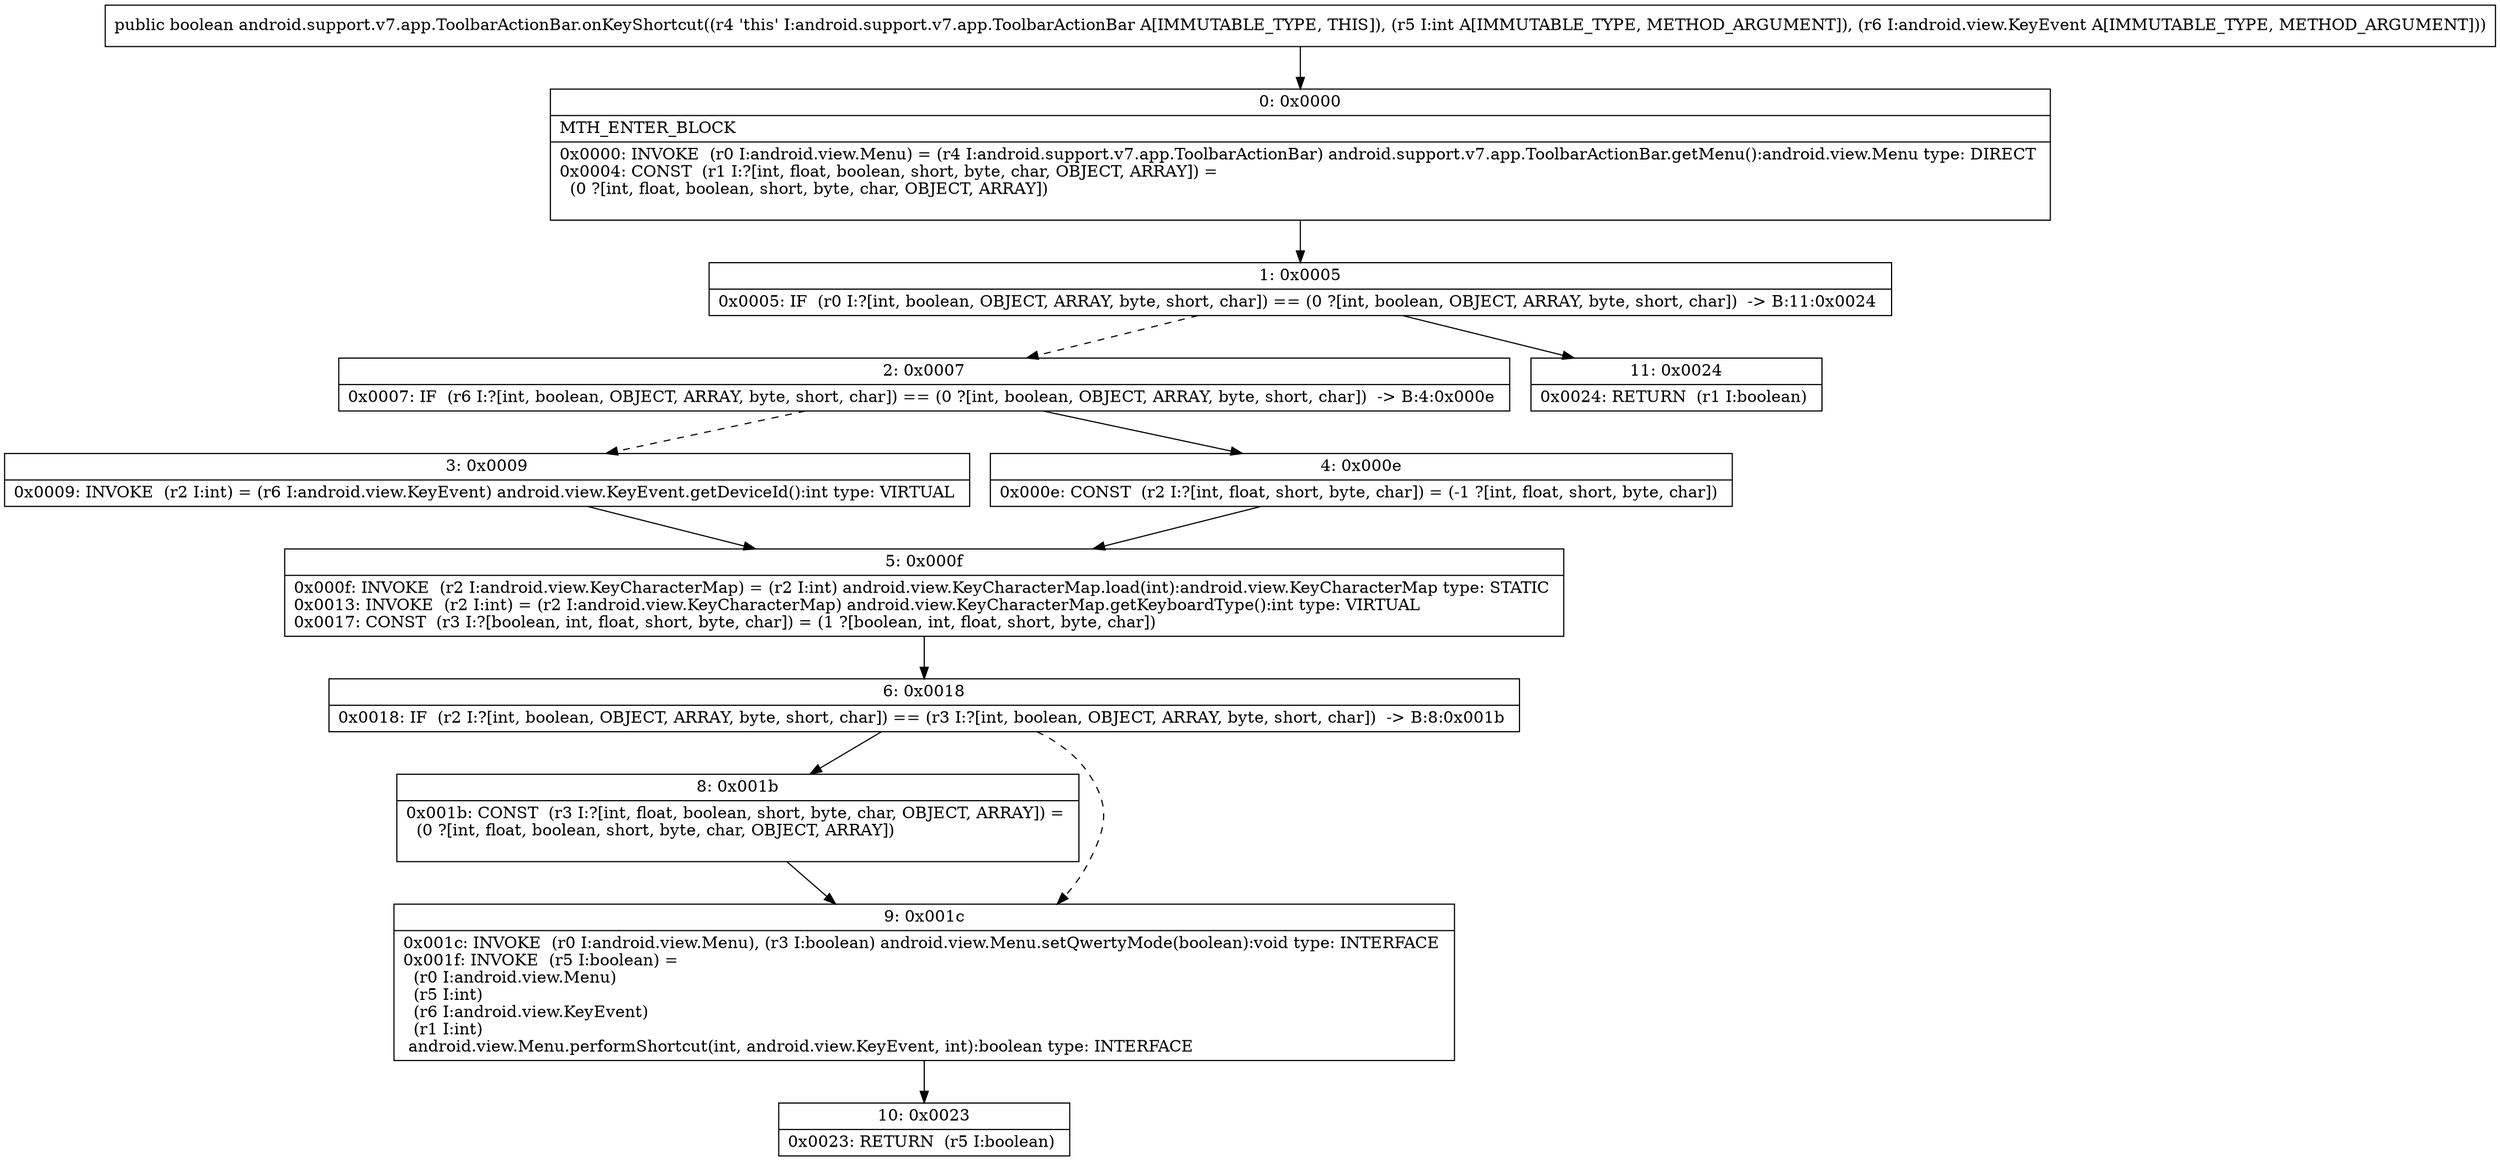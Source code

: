 digraph "CFG forandroid.support.v7.app.ToolbarActionBar.onKeyShortcut(ILandroid\/view\/KeyEvent;)Z" {
Node_0 [shape=record,label="{0\:\ 0x0000|MTH_ENTER_BLOCK\l|0x0000: INVOKE  (r0 I:android.view.Menu) = (r4 I:android.support.v7.app.ToolbarActionBar) android.support.v7.app.ToolbarActionBar.getMenu():android.view.Menu type: DIRECT \l0x0004: CONST  (r1 I:?[int, float, boolean, short, byte, char, OBJECT, ARRAY]) = \l  (0 ?[int, float, boolean, short, byte, char, OBJECT, ARRAY])\l \l}"];
Node_1 [shape=record,label="{1\:\ 0x0005|0x0005: IF  (r0 I:?[int, boolean, OBJECT, ARRAY, byte, short, char]) == (0 ?[int, boolean, OBJECT, ARRAY, byte, short, char])  \-\> B:11:0x0024 \l}"];
Node_2 [shape=record,label="{2\:\ 0x0007|0x0007: IF  (r6 I:?[int, boolean, OBJECT, ARRAY, byte, short, char]) == (0 ?[int, boolean, OBJECT, ARRAY, byte, short, char])  \-\> B:4:0x000e \l}"];
Node_3 [shape=record,label="{3\:\ 0x0009|0x0009: INVOKE  (r2 I:int) = (r6 I:android.view.KeyEvent) android.view.KeyEvent.getDeviceId():int type: VIRTUAL \l}"];
Node_4 [shape=record,label="{4\:\ 0x000e|0x000e: CONST  (r2 I:?[int, float, short, byte, char]) = (\-1 ?[int, float, short, byte, char]) \l}"];
Node_5 [shape=record,label="{5\:\ 0x000f|0x000f: INVOKE  (r2 I:android.view.KeyCharacterMap) = (r2 I:int) android.view.KeyCharacterMap.load(int):android.view.KeyCharacterMap type: STATIC \l0x0013: INVOKE  (r2 I:int) = (r2 I:android.view.KeyCharacterMap) android.view.KeyCharacterMap.getKeyboardType():int type: VIRTUAL \l0x0017: CONST  (r3 I:?[boolean, int, float, short, byte, char]) = (1 ?[boolean, int, float, short, byte, char]) \l}"];
Node_6 [shape=record,label="{6\:\ 0x0018|0x0018: IF  (r2 I:?[int, boolean, OBJECT, ARRAY, byte, short, char]) == (r3 I:?[int, boolean, OBJECT, ARRAY, byte, short, char])  \-\> B:8:0x001b \l}"];
Node_8 [shape=record,label="{8\:\ 0x001b|0x001b: CONST  (r3 I:?[int, float, boolean, short, byte, char, OBJECT, ARRAY]) = \l  (0 ?[int, float, boolean, short, byte, char, OBJECT, ARRAY])\l \l}"];
Node_9 [shape=record,label="{9\:\ 0x001c|0x001c: INVOKE  (r0 I:android.view.Menu), (r3 I:boolean) android.view.Menu.setQwertyMode(boolean):void type: INTERFACE \l0x001f: INVOKE  (r5 I:boolean) = \l  (r0 I:android.view.Menu)\l  (r5 I:int)\l  (r6 I:android.view.KeyEvent)\l  (r1 I:int)\l android.view.Menu.performShortcut(int, android.view.KeyEvent, int):boolean type: INTERFACE \l}"];
Node_10 [shape=record,label="{10\:\ 0x0023|0x0023: RETURN  (r5 I:boolean) \l}"];
Node_11 [shape=record,label="{11\:\ 0x0024|0x0024: RETURN  (r1 I:boolean) \l}"];
MethodNode[shape=record,label="{public boolean android.support.v7.app.ToolbarActionBar.onKeyShortcut((r4 'this' I:android.support.v7.app.ToolbarActionBar A[IMMUTABLE_TYPE, THIS]), (r5 I:int A[IMMUTABLE_TYPE, METHOD_ARGUMENT]), (r6 I:android.view.KeyEvent A[IMMUTABLE_TYPE, METHOD_ARGUMENT])) }"];
MethodNode -> Node_0;
Node_0 -> Node_1;
Node_1 -> Node_2[style=dashed];
Node_1 -> Node_11;
Node_2 -> Node_3[style=dashed];
Node_2 -> Node_4;
Node_3 -> Node_5;
Node_4 -> Node_5;
Node_5 -> Node_6;
Node_6 -> Node_8;
Node_6 -> Node_9[style=dashed];
Node_8 -> Node_9;
Node_9 -> Node_10;
}

